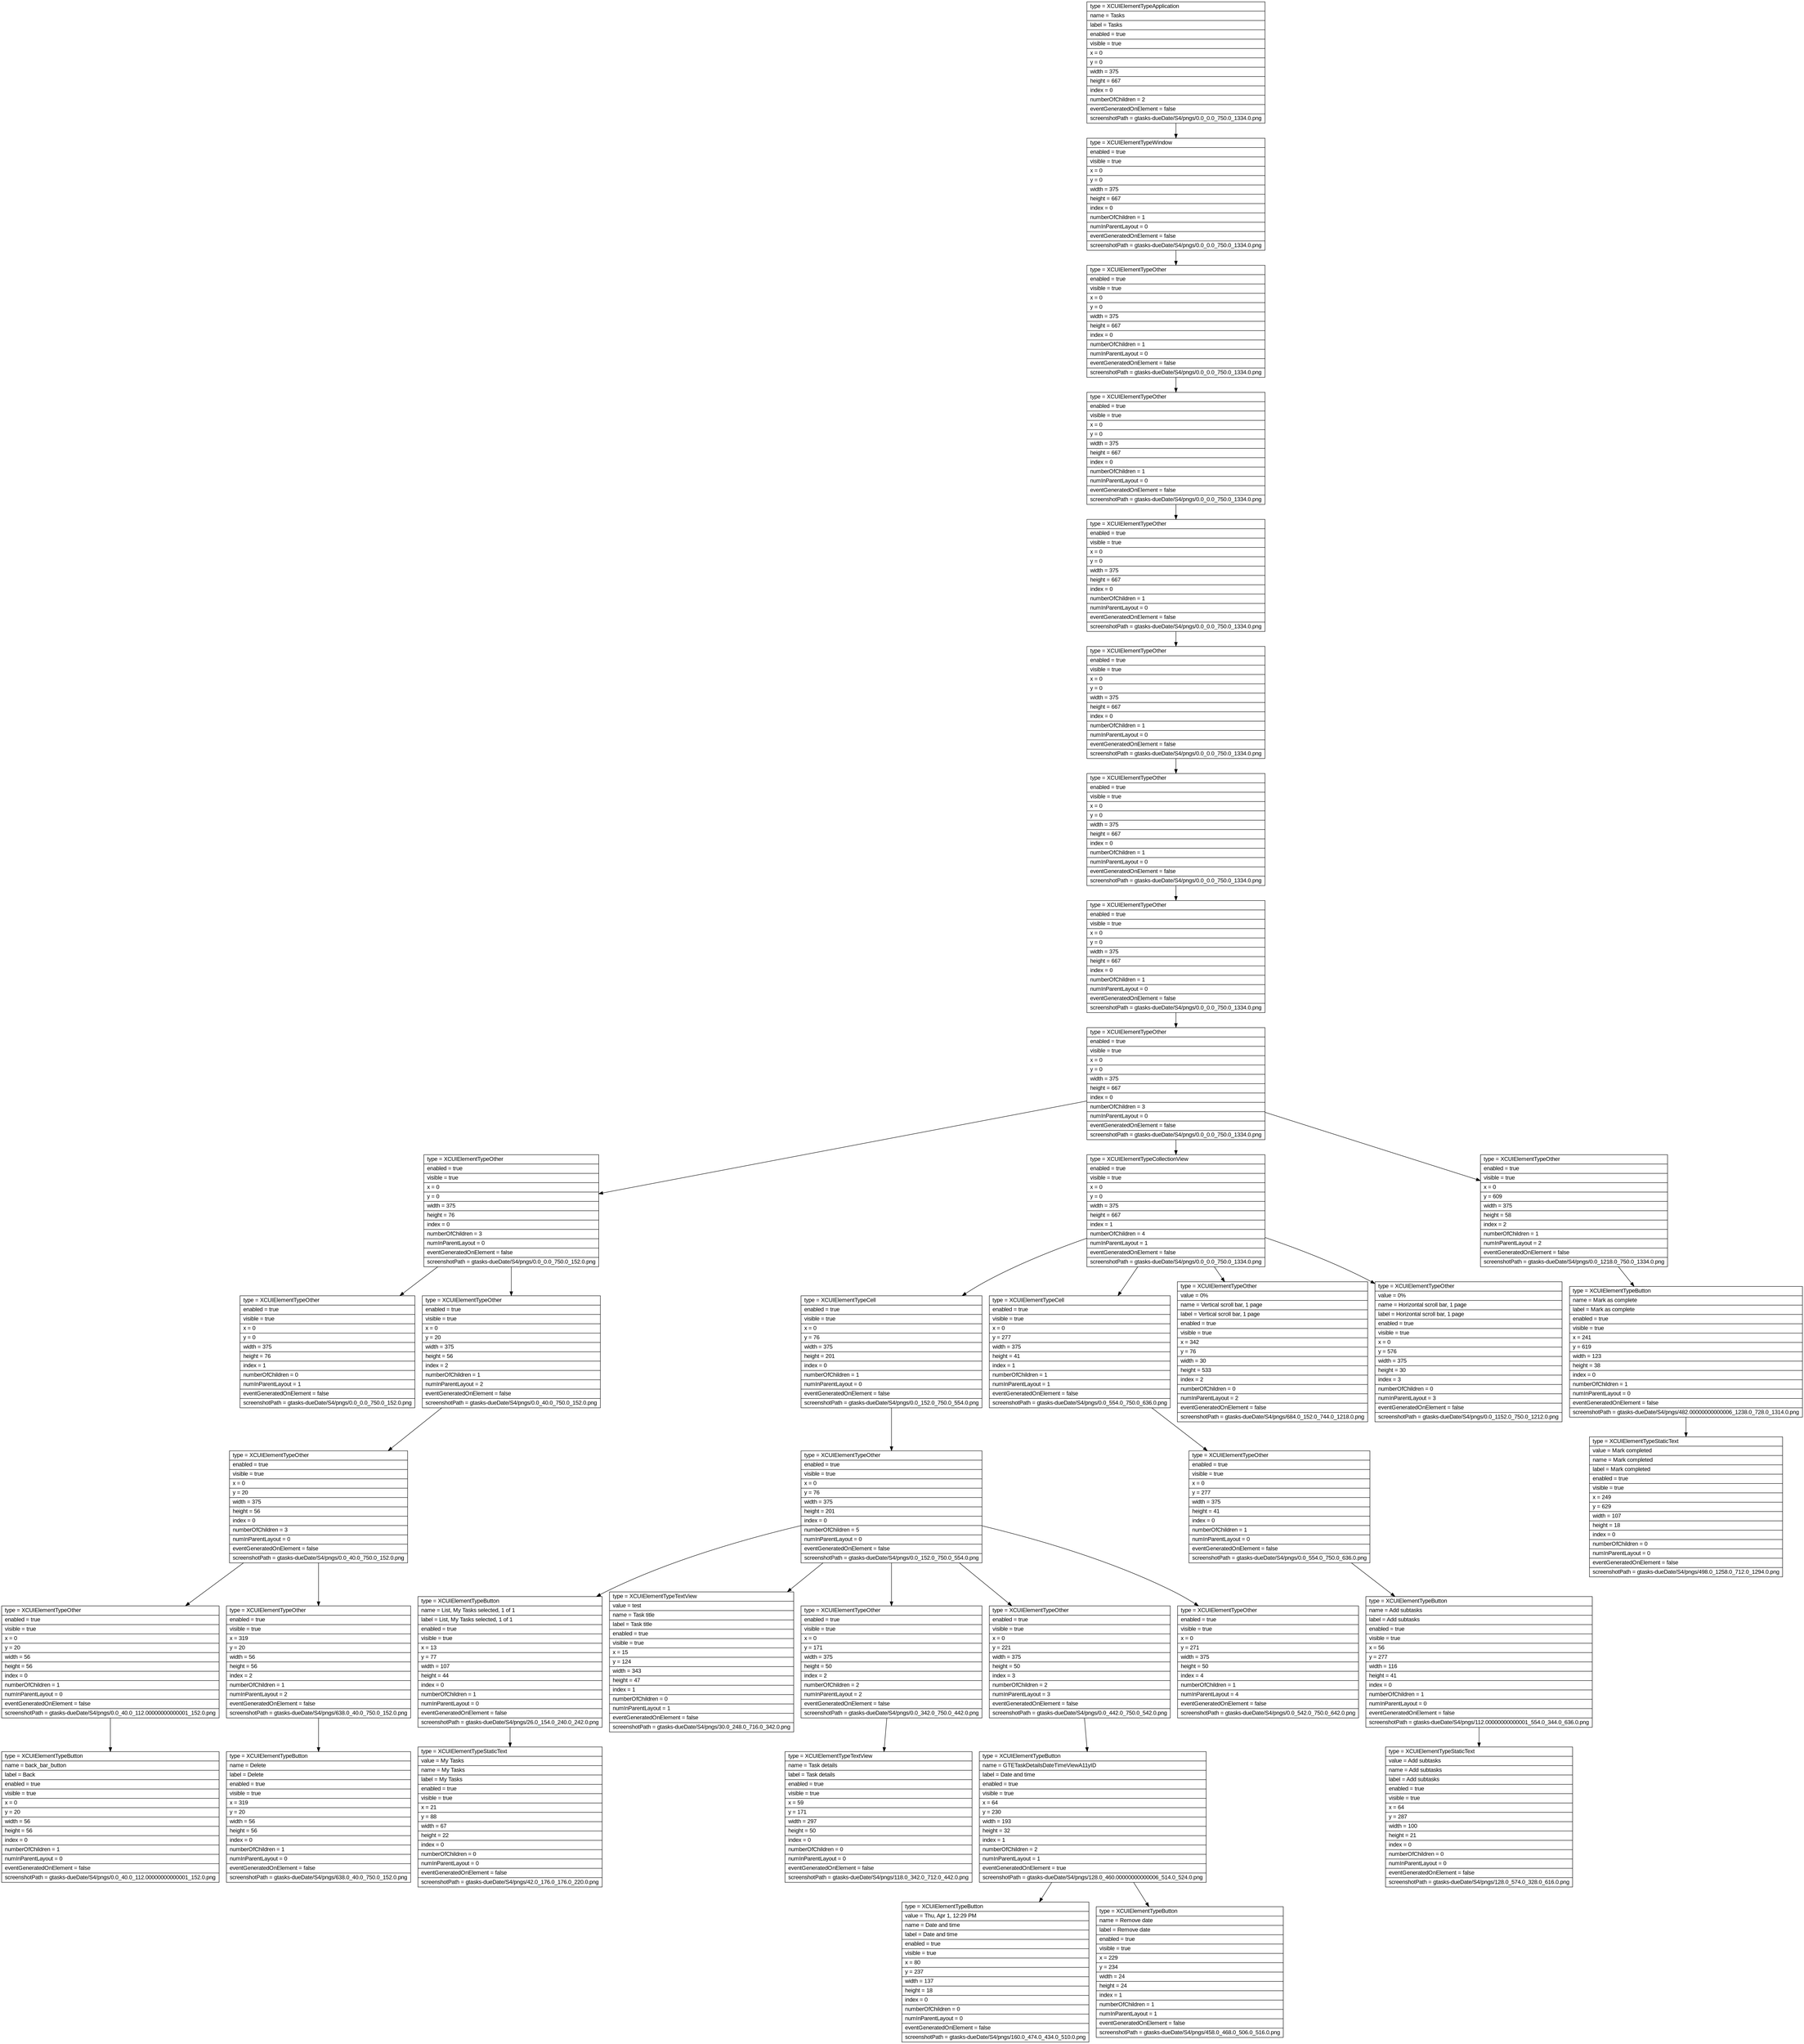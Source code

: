 digraph Layout {

	node [shape=record fontname=Arial];

	0	[label="{type = XCUIElementTypeApplication\l|name = Tasks\l|label = Tasks\l|enabled = true\l|visible = true\l|x = 0\l|y = 0\l|width = 375\l|height = 667\l|index = 0\l|numberOfChildren = 2\l|eventGeneratedOnElement = false \l|screenshotPath = gtasks-dueDate/S4/pngs/0.0_0.0_750.0_1334.0.png\l}"]
	1	[label="{type = XCUIElementTypeWindow\l|enabled = true\l|visible = true\l|x = 0\l|y = 0\l|width = 375\l|height = 667\l|index = 0\l|numberOfChildren = 1\l|numInParentLayout = 0\l|eventGeneratedOnElement = false \l|screenshotPath = gtasks-dueDate/S4/pngs/0.0_0.0_750.0_1334.0.png\l}"]
	2	[label="{type = XCUIElementTypeOther\l|enabled = true\l|visible = true\l|x = 0\l|y = 0\l|width = 375\l|height = 667\l|index = 0\l|numberOfChildren = 1\l|numInParentLayout = 0\l|eventGeneratedOnElement = false \l|screenshotPath = gtasks-dueDate/S4/pngs/0.0_0.0_750.0_1334.0.png\l}"]
	3	[label="{type = XCUIElementTypeOther\l|enabled = true\l|visible = true\l|x = 0\l|y = 0\l|width = 375\l|height = 667\l|index = 0\l|numberOfChildren = 1\l|numInParentLayout = 0\l|eventGeneratedOnElement = false \l|screenshotPath = gtasks-dueDate/S4/pngs/0.0_0.0_750.0_1334.0.png\l}"]
	4	[label="{type = XCUIElementTypeOther\l|enabled = true\l|visible = true\l|x = 0\l|y = 0\l|width = 375\l|height = 667\l|index = 0\l|numberOfChildren = 1\l|numInParentLayout = 0\l|eventGeneratedOnElement = false \l|screenshotPath = gtasks-dueDate/S4/pngs/0.0_0.0_750.0_1334.0.png\l}"]
	5	[label="{type = XCUIElementTypeOther\l|enabled = true\l|visible = true\l|x = 0\l|y = 0\l|width = 375\l|height = 667\l|index = 0\l|numberOfChildren = 1\l|numInParentLayout = 0\l|eventGeneratedOnElement = false \l|screenshotPath = gtasks-dueDate/S4/pngs/0.0_0.0_750.0_1334.0.png\l}"]
	6	[label="{type = XCUIElementTypeOther\l|enabled = true\l|visible = true\l|x = 0\l|y = 0\l|width = 375\l|height = 667\l|index = 0\l|numberOfChildren = 1\l|numInParentLayout = 0\l|eventGeneratedOnElement = false \l|screenshotPath = gtasks-dueDate/S4/pngs/0.0_0.0_750.0_1334.0.png\l}"]
	7	[label="{type = XCUIElementTypeOther\l|enabled = true\l|visible = true\l|x = 0\l|y = 0\l|width = 375\l|height = 667\l|index = 0\l|numberOfChildren = 1\l|numInParentLayout = 0\l|eventGeneratedOnElement = false \l|screenshotPath = gtasks-dueDate/S4/pngs/0.0_0.0_750.0_1334.0.png\l}"]
	8	[label="{type = XCUIElementTypeOther\l|enabled = true\l|visible = true\l|x = 0\l|y = 0\l|width = 375\l|height = 667\l|index = 0\l|numberOfChildren = 3\l|numInParentLayout = 0\l|eventGeneratedOnElement = false \l|screenshotPath = gtasks-dueDate/S4/pngs/0.0_0.0_750.0_1334.0.png\l}"]
	9	[label="{type = XCUIElementTypeOther\l|enabled = true\l|visible = true\l|x = 0\l|y = 0\l|width = 375\l|height = 76\l|index = 0\l|numberOfChildren = 3\l|numInParentLayout = 0\l|eventGeneratedOnElement = false \l|screenshotPath = gtasks-dueDate/S4/pngs/0.0_0.0_750.0_152.0.png\l}"]
	10	[label="{type = XCUIElementTypeCollectionView\l|enabled = true\l|visible = true\l|x = 0\l|y = 0\l|width = 375\l|height = 667\l|index = 1\l|numberOfChildren = 4\l|numInParentLayout = 1\l|eventGeneratedOnElement = false \l|screenshotPath = gtasks-dueDate/S4/pngs/0.0_0.0_750.0_1334.0.png\l}"]
	11	[label="{type = XCUIElementTypeOther\l|enabled = true\l|visible = true\l|x = 0\l|y = 609\l|width = 375\l|height = 58\l|index = 2\l|numberOfChildren = 1\l|numInParentLayout = 2\l|eventGeneratedOnElement = false \l|screenshotPath = gtasks-dueDate/S4/pngs/0.0_1218.0_750.0_1334.0.png\l}"]
	12	[label="{type = XCUIElementTypeOther\l|enabled = true\l|visible = true\l|x = 0\l|y = 0\l|width = 375\l|height = 76\l|index = 1\l|numberOfChildren = 0\l|numInParentLayout = 1\l|eventGeneratedOnElement = false \l|screenshotPath = gtasks-dueDate/S4/pngs/0.0_0.0_750.0_152.0.png\l}"]
	13	[label="{type = XCUIElementTypeOther\l|enabled = true\l|visible = true\l|x = 0\l|y = 20\l|width = 375\l|height = 56\l|index = 2\l|numberOfChildren = 1\l|numInParentLayout = 2\l|eventGeneratedOnElement = false \l|screenshotPath = gtasks-dueDate/S4/pngs/0.0_40.0_750.0_152.0.png\l}"]
	14	[label="{type = XCUIElementTypeCell\l|enabled = true\l|visible = true\l|x = 0\l|y = 76\l|width = 375\l|height = 201\l|index = 0\l|numberOfChildren = 1\l|numInParentLayout = 0\l|eventGeneratedOnElement = false \l|screenshotPath = gtasks-dueDate/S4/pngs/0.0_152.0_750.0_554.0.png\l}"]
	15	[label="{type = XCUIElementTypeCell\l|enabled = true\l|visible = true\l|x = 0\l|y = 277\l|width = 375\l|height = 41\l|index = 1\l|numberOfChildren = 1\l|numInParentLayout = 1\l|eventGeneratedOnElement = false \l|screenshotPath = gtasks-dueDate/S4/pngs/0.0_554.0_750.0_636.0.png\l}"]
	16	[label="{type = XCUIElementTypeOther\l|value = 0%\l|name = Vertical scroll bar, 1 page\l|label = Vertical scroll bar, 1 page\l|enabled = true\l|visible = true\l|x = 342\l|y = 76\l|width = 30\l|height = 533\l|index = 2\l|numberOfChildren = 0\l|numInParentLayout = 2\l|eventGeneratedOnElement = false \l|screenshotPath = gtasks-dueDate/S4/pngs/684.0_152.0_744.0_1218.0.png\l}"]
	17	[label="{type = XCUIElementTypeOther\l|value = 0%\l|name = Horizontal scroll bar, 1 page\l|label = Horizontal scroll bar, 1 page\l|enabled = true\l|visible = true\l|x = 0\l|y = 576\l|width = 375\l|height = 30\l|index = 3\l|numberOfChildren = 0\l|numInParentLayout = 3\l|eventGeneratedOnElement = false \l|screenshotPath = gtasks-dueDate/S4/pngs/0.0_1152.0_750.0_1212.0.png\l}"]
	18	[label="{type = XCUIElementTypeButton\l|name = Mark as complete\l|label = Mark as complete\l|enabled = true\l|visible = true\l|x = 241\l|y = 619\l|width = 123\l|height = 38\l|index = 0\l|numberOfChildren = 1\l|numInParentLayout = 0\l|eventGeneratedOnElement = false \l|screenshotPath = gtasks-dueDate/S4/pngs/482.00000000000006_1238.0_728.0_1314.0.png\l}"]
	19	[label="{type = XCUIElementTypeOther\l|enabled = true\l|visible = true\l|x = 0\l|y = 20\l|width = 375\l|height = 56\l|index = 0\l|numberOfChildren = 3\l|numInParentLayout = 0\l|eventGeneratedOnElement = false \l|screenshotPath = gtasks-dueDate/S4/pngs/0.0_40.0_750.0_152.0.png\l}"]
	20	[label="{type = XCUIElementTypeOther\l|enabled = true\l|visible = true\l|x = 0\l|y = 76\l|width = 375\l|height = 201\l|index = 0\l|numberOfChildren = 5\l|numInParentLayout = 0\l|eventGeneratedOnElement = false \l|screenshotPath = gtasks-dueDate/S4/pngs/0.0_152.0_750.0_554.0.png\l}"]
	21	[label="{type = XCUIElementTypeOther\l|enabled = true\l|visible = true\l|x = 0\l|y = 277\l|width = 375\l|height = 41\l|index = 0\l|numberOfChildren = 1\l|numInParentLayout = 0\l|eventGeneratedOnElement = false \l|screenshotPath = gtasks-dueDate/S4/pngs/0.0_554.0_750.0_636.0.png\l}"]
	22	[label="{type = XCUIElementTypeStaticText\l|value = Mark completed\l|name = Mark completed\l|label = Mark completed\l|enabled = true\l|visible = true\l|x = 249\l|y = 629\l|width = 107\l|height = 18\l|index = 0\l|numberOfChildren = 0\l|numInParentLayout = 0\l|eventGeneratedOnElement = false \l|screenshotPath = gtasks-dueDate/S4/pngs/498.0_1258.0_712.0_1294.0.png\l}"]
	23	[label="{type = XCUIElementTypeOther\l|enabled = true\l|visible = true\l|x = 0\l|y = 20\l|width = 56\l|height = 56\l|index = 0\l|numberOfChildren = 1\l|numInParentLayout = 0\l|eventGeneratedOnElement = false \l|screenshotPath = gtasks-dueDate/S4/pngs/0.0_40.0_112.00000000000001_152.0.png\l}"]
	24	[label="{type = XCUIElementTypeOther\l|enabled = true\l|visible = true\l|x = 319\l|y = 20\l|width = 56\l|height = 56\l|index = 2\l|numberOfChildren = 1\l|numInParentLayout = 2\l|eventGeneratedOnElement = false \l|screenshotPath = gtasks-dueDate/S4/pngs/638.0_40.0_750.0_152.0.png\l}"]
	25	[label="{type = XCUIElementTypeButton\l|name = List, My Tasks selected, 1 of 1\l|label = List, My Tasks selected, 1 of 1\l|enabled = true\l|visible = true\l|x = 13\l|y = 77\l|width = 107\l|height = 44\l|index = 0\l|numberOfChildren = 1\l|numInParentLayout = 0\l|eventGeneratedOnElement = false \l|screenshotPath = gtasks-dueDate/S4/pngs/26.0_154.0_240.0_242.0.png\l}"]
	26	[label="{type = XCUIElementTypeTextView\l|value = test\l|name = Task title\l|label = Task title\l|enabled = true\l|visible = true\l|x = 15\l|y = 124\l|width = 343\l|height = 47\l|index = 1\l|numberOfChildren = 0\l|numInParentLayout = 1\l|eventGeneratedOnElement = false \l|screenshotPath = gtasks-dueDate/S4/pngs/30.0_248.0_716.0_342.0.png\l}"]
	27	[label="{type = XCUIElementTypeOther\l|enabled = true\l|visible = true\l|x = 0\l|y = 171\l|width = 375\l|height = 50\l|index = 2\l|numberOfChildren = 2\l|numInParentLayout = 2\l|eventGeneratedOnElement = false \l|screenshotPath = gtasks-dueDate/S4/pngs/0.0_342.0_750.0_442.0.png\l}"]
	28	[label="{type = XCUIElementTypeOther\l|enabled = true\l|visible = true\l|x = 0\l|y = 221\l|width = 375\l|height = 50\l|index = 3\l|numberOfChildren = 2\l|numInParentLayout = 3\l|eventGeneratedOnElement = false \l|screenshotPath = gtasks-dueDate/S4/pngs/0.0_442.0_750.0_542.0.png\l}"]
	29	[label="{type = XCUIElementTypeOther\l|enabled = true\l|visible = true\l|x = 0\l|y = 271\l|width = 375\l|height = 50\l|index = 4\l|numberOfChildren = 1\l|numInParentLayout = 4\l|eventGeneratedOnElement = false \l|screenshotPath = gtasks-dueDate/S4/pngs/0.0_542.0_750.0_642.0.png\l}"]
	30	[label="{type = XCUIElementTypeButton\l|name = Add subtasks\l|label = Add subtasks\l|enabled = true\l|visible = true\l|x = 56\l|y = 277\l|width = 116\l|height = 41\l|index = 0\l|numberOfChildren = 1\l|numInParentLayout = 0\l|eventGeneratedOnElement = false \l|screenshotPath = gtasks-dueDate/S4/pngs/112.00000000000001_554.0_344.0_636.0.png\l}"]
	31	[label="{type = XCUIElementTypeButton\l|name = back_bar_button\l|label = Back\l|enabled = true\l|visible = true\l|x = 0\l|y = 20\l|width = 56\l|height = 56\l|index = 0\l|numberOfChildren = 1\l|numInParentLayout = 0\l|eventGeneratedOnElement = false \l|screenshotPath = gtasks-dueDate/S4/pngs/0.0_40.0_112.00000000000001_152.0.png\l}"]
	32	[label="{type = XCUIElementTypeButton\l|name = Delete\l|label = Delete\l|enabled = true\l|visible = true\l|x = 319\l|y = 20\l|width = 56\l|height = 56\l|index = 0\l|numberOfChildren = 1\l|numInParentLayout = 0\l|eventGeneratedOnElement = false \l|screenshotPath = gtasks-dueDate/S4/pngs/638.0_40.0_750.0_152.0.png\l}"]
	33	[label="{type = XCUIElementTypeStaticText\l|value = My Tasks\l|name = My Tasks\l|label = My Tasks\l|enabled = true\l|visible = true\l|x = 21\l|y = 88\l|width = 67\l|height = 22\l|index = 0\l|numberOfChildren = 0\l|numInParentLayout = 0\l|eventGeneratedOnElement = false \l|screenshotPath = gtasks-dueDate/S4/pngs/42.0_176.0_176.0_220.0.png\l}"]
	34	[label="{type = XCUIElementTypeTextView\l|name = Task details\l|label = Task details\l|enabled = true\l|visible = true\l|x = 59\l|y = 171\l|width = 297\l|height = 50\l|index = 0\l|numberOfChildren = 0\l|numInParentLayout = 0\l|eventGeneratedOnElement = false \l|screenshotPath = gtasks-dueDate/S4/pngs/118.0_342.0_712.0_442.0.png\l}"]
	35	[label="{type = XCUIElementTypeButton\l|name = GTETaskDetailsDateTimeViewA11yID\l|label = Date and time\l|enabled = true\l|visible = true\l|x = 64\l|y = 230\l|width = 193\l|height = 32\l|index = 1\l|numberOfChildren = 2\l|numInParentLayout = 1\l|eventGeneratedOnElement = true \l|screenshotPath = gtasks-dueDate/S4/pngs/128.0_460.00000000000006_514.0_524.0.png\l}"]
	36	[label="{type = XCUIElementTypeStaticText\l|value = Add subtasks\l|name = Add subtasks\l|label = Add subtasks\l|enabled = true\l|visible = true\l|x = 64\l|y = 287\l|width = 100\l|height = 21\l|index = 0\l|numberOfChildren = 0\l|numInParentLayout = 0\l|eventGeneratedOnElement = false \l|screenshotPath = gtasks-dueDate/S4/pngs/128.0_574.0_328.0_616.0.png\l}"]
	37	[label="{type = XCUIElementTypeButton\l|value = Thu, Apr 1, 12:29 PM\l|name = Date and time\l|label = Date and time\l|enabled = true\l|visible = true\l|x = 80\l|y = 237\l|width = 137\l|height = 18\l|index = 0\l|numberOfChildren = 0\l|numInParentLayout = 0\l|eventGeneratedOnElement = false \l|screenshotPath = gtasks-dueDate/S4/pngs/160.0_474.0_434.0_510.0.png\l}"]
	38	[label="{type = XCUIElementTypeButton\l|name = Remove date\l|label = Remove date\l|enabled = true\l|visible = true\l|x = 229\l|y = 234\l|width = 24\l|height = 24\l|index = 1\l|numberOfChildren = 1\l|numInParentLayout = 1\l|eventGeneratedOnElement = false \l|screenshotPath = gtasks-dueDate/S4/pngs/458.0_468.0_506.0_516.0.png\l}"]


	0 -> 1
	1 -> 2
	2 -> 3
	3 -> 4
	4 -> 5
	5 -> 6
	6 -> 7
	7 -> 8
	8 -> 9
	8 -> 10
	8 -> 11
	9 -> 12
	9 -> 13
	10 -> 14
	10 -> 15
	10 -> 16
	10 -> 17
	11 -> 18
	13 -> 19
	14 -> 20
	15 -> 21
	18 -> 22
	19 -> 23
	19 -> 24
	20 -> 25
	20 -> 26
	20 -> 27
	20 -> 28
	20 -> 29
	21 -> 30
	23 -> 31
	24 -> 32
	25 -> 33
	27 -> 34
	28 -> 35
	30 -> 36
	35 -> 37
	35 -> 38


}